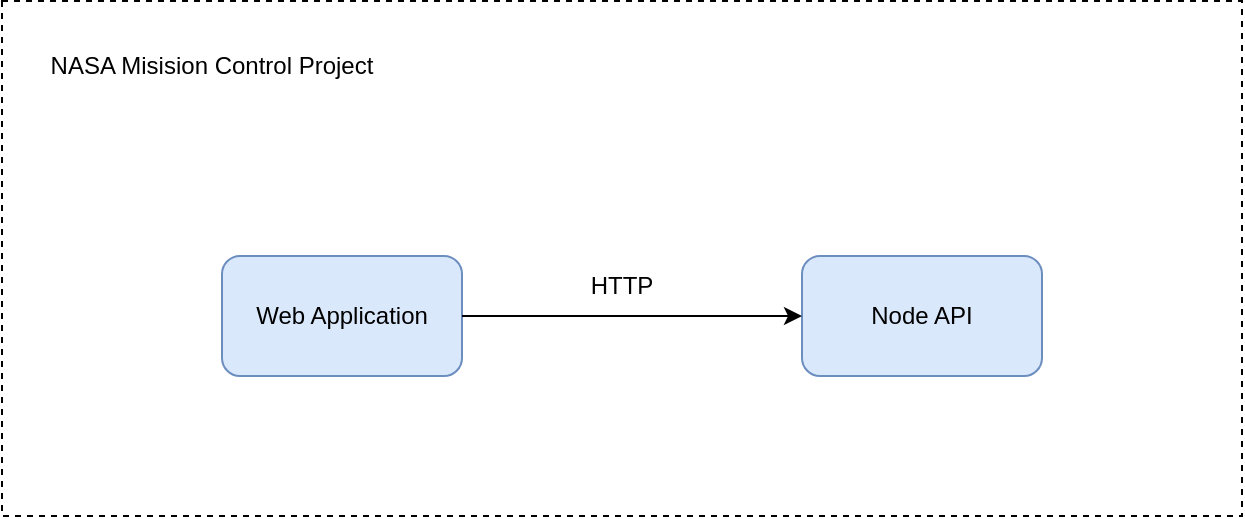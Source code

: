 <mxfile version="17.2.5" type="device"><diagram id="BOSnW3C1fwe_RzR27nM8" name="Page-1"><mxGraphModel dx="1038" dy="1744" grid="1" gridSize="10" guides="1" tooltips="1" connect="1" arrows="1" fold="1" page="1" pageScale="1" pageWidth="827" pageHeight="1169" math="0" shadow="0"><root><mxCell id="0"/><mxCell id="1" parent="0"/><mxCell id="SYvGI27_XyTTn7exhl82-7" value="" style="rounded=0;whiteSpace=wrap;html=1;align=left;dashed=1;" vertex="1" parent="1"><mxGeometry x="160" y="-17.5" width="620" height="257.5" as="geometry"/></mxCell><mxCell id="SYvGI27_XyTTn7exhl82-1" value="Web Application" style="rounded=1;whiteSpace=wrap;html=1;fillColor=#dae8fc;strokeColor=#6c8ebf;" vertex="1" parent="1"><mxGeometry x="270" y="110" width="120" height="60" as="geometry"/></mxCell><mxCell id="SYvGI27_XyTTn7exhl82-4" value="Node API" style="rounded=1;whiteSpace=wrap;html=1;fillColor=#dae8fc;strokeColor=#6c8ebf;" vertex="1" parent="1"><mxGeometry x="560" y="110" width="120" height="60" as="geometry"/></mxCell><mxCell id="SYvGI27_XyTTn7exhl82-5" value="" style="endArrow=classic;html=1;rounded=0;exitX=1;exitY=0.5;exitDx=0;exitDy=0;entryX=0;entryY=0.5;entryDx=0;entryDy=0;" edge="1" parent="1" source="SYvGI27_XyTTn7exhl82-1" target="SYvGI27_XyTTn7exhl82-4"><mxGeometry width="50" height="50" relative="1" as="geometry"><mxPoint x="400" y="170" as="sourcePoint"/><mxPoint x="450" y="120" as="targetPoint"/></mxGeometry></mxCell><mxCell id="SYvGI27_XyTTn7exhl82-6" value="HTTP" style="text;html=1;strokeColor=none;fillColor=none;align=center;verticalAlign=middle;whiteSpace=wrap;rounded=0;" vertex="1" parent="1"><mxGeometry x="440" y="110" width="60" height="30" as="geometry"/></mxCell><mxCell id="SYvGI27_XyTTn7exhl82-8" value="NASA Misision Control Project" style="text;html=1;strokeColor=none;fillColor=none;align=center;verticalAlign=middle;whiteSpace=wrap;rounded=0;" vertex="1" parent="1"><mxGeometry x="160" y="10" width="210" height="10" as="geometry"/></mxCell></root></mxGraphModel></diagram></mxfile>